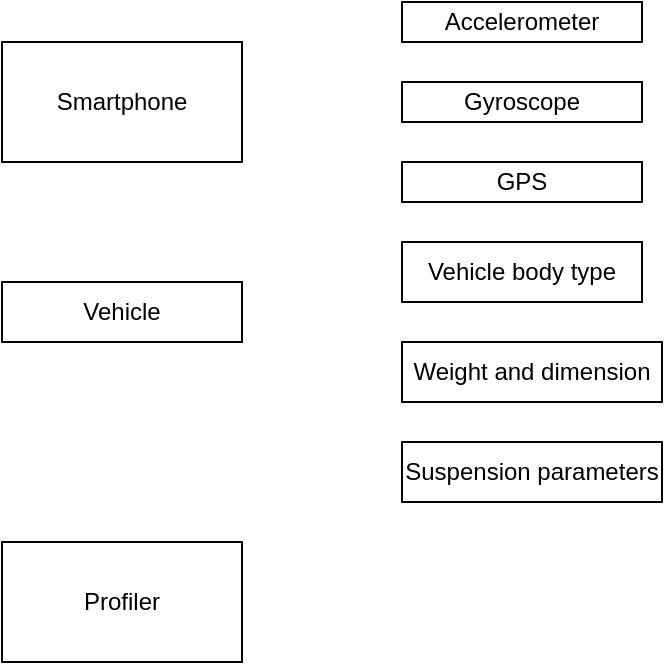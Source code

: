 <mxfile version="21.3.2" type="github">
  <diagram id="prtHgNgQTEPvFCAcTncT" name="Page-1">
    <mxGraphModel dx="794" dy="473" grid="1" gridSize="10" guides="1" tooltips="1" connect="1" arrows="1" fold="1" page="1" pageScale="1" pageWidth="827" pageHeight="1169" math="0" shadow="0">
      <root>
        <mxCell id="0" />
        <mxCell id="1" parent="0" />
        <mxCell id="cg_-4Gn6XDbBgUi1bZ2A-2" value="Smartphone" style="rounded=0;whiteSpace=wrap;html=1;" vertex="1" parent="1">
          <mxGeometry x="140" y="170" width="120" height="60" as="geometry" />
        </mxCell>
        <mxCell id="cg_-4Gn6XDbBgUi1bZ2A-3" value="Profiler" style="rounded=0;whiteSpace=wrap;html=1;" vertex="1" parent="1">
          <mxGeometry x="140" y="420" width="120" height="60" as="geometry" />
        </mxCell>
        <mxCell id="cg_-4Gn6XDbBgUi1bZ2A-6" value="Accelerometer" style="rounded=0;whiteSpace=wrap;html=1;" vertex="1" parent="1">
          <mxGeometry x="340" y="150" width="120" height="20" as="geometry" />
        </mxCell>
        <mxCell id="cg_-4Gn6XDbBgUi1bZ2A-7" value="Gyroscope" style="rounded=0;whiteSpace=wrap;html=1;" vertex="1" parent="1">
          <mxGeometry x="340" y="190" width="120" height="20" as="geometry" />
        </mxCell>
        <mxCell id="cg_-4Gn6XDbBgUi1bZ2A-8" value="GPS" style="rounded=0;whiteSpace=wrap;html=1;" vertex="1" parent="1">
          <mxGeometry x="340" y="230" width="120" height="20" as="geometry" />
        </mxCell>
        <mxCell id="cg_-4Gn6XDbBgUi1bZ2A-11" value="Vehicle" style="rounded=0;whiteSpace=wrap;html=1;" vertex="1" parent="1">
          <mxGeometry x="140" y="290" width="120" height="30" as="geometry" />
        </mxCell>
        <mxCell id="cg_-4Gn6XDbBgUi1bZ2A-12" value="Vehicle body type" style="rounded=0;whiteSpace=wrap;html=1;" vertex="1" parent="1">
          <mxGeometry x="340" y="270" width="120" height="30" as="geometry" />
        </mxCell>
        <mxCell id="cg_-4Gn6XDbBgUi1bZ2A-13" value="Weight and dimension" style="rounded=0;whiteSpace=wrap;html=1;" vertex="1" parent="1">
          <mxGeometry x="340" y="320" width="130" height="30" as="geometry" />
        </mxCell>
        <mxCell id="cg_-4Gn6XDbBgUi1bZ2A-14" value="Suspension parameters" style="rounded=0;whiteSpace=wrap;html=1;" vertex="1" parent="1">
          <mxGeometry x="340" y="370" width="130" height="30" as="geometry" />
        </mxCell>
      </root>
    </mxGraphModel>
  </diagram>
</mxfile>

